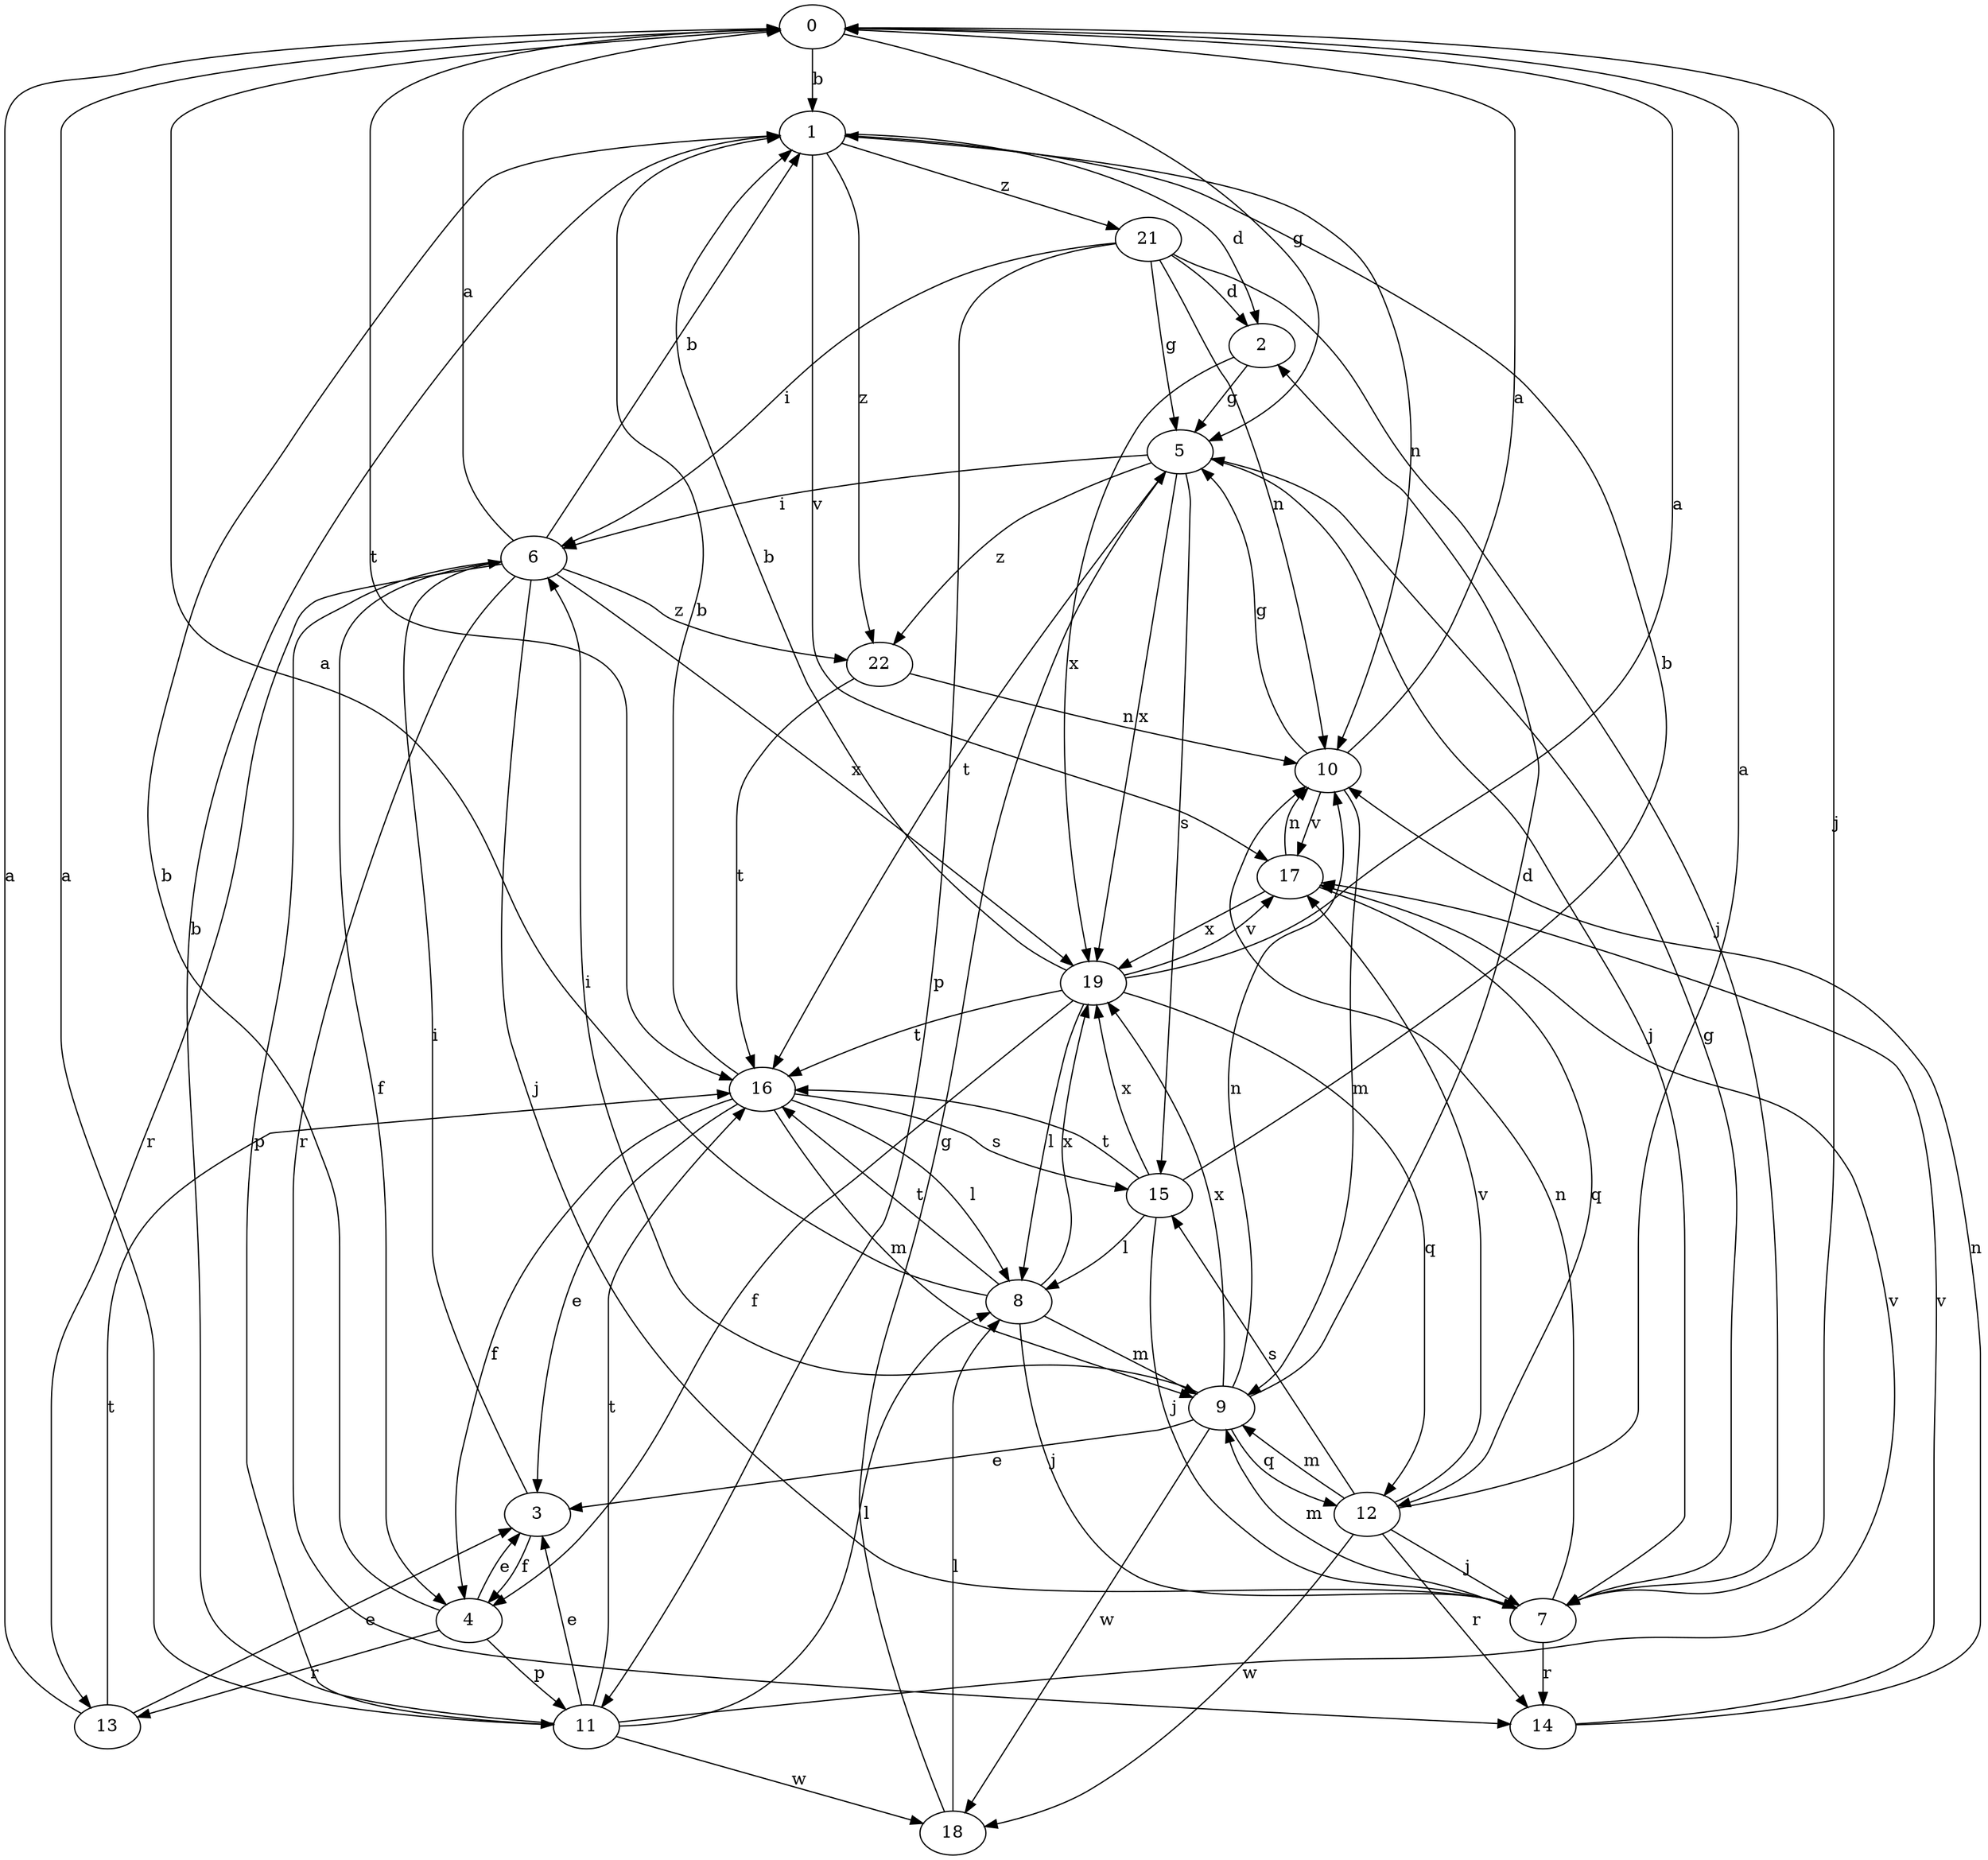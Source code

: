 strict digraph  {
0;
1;
2;
3;
4;
5;
6;
7;
8;
9;
10;
11;
12;
13;
14;
15;
16;
17;
18;
19;
21;
22;
0 -> 1  [label=b];
0 -> 5  [label=g];
0 -> 7  [label=j];
0 -> 16  [label=t];
1 -> 2  [label=d];
1 -> 10  [label=n];
1 -> 17  [label=v];
1 -> 21  [label=z];
1 -> 22  [label=z];
2 -> 5  [label=g];
2 -> 19  [label=x];
3 -> 4  [label=f];
3 -> 6  [label=i];
4 -> 1  [label=b];
4 -> 3  [label=e];
4 -> 11  [label=p];
4 -> 13  [label=r];
5 -> 6  [label=i];
5 -> 7  [label=j];
5 -> 15  [label=s];
5 -> 16  [label=t];
5 -> 19  [label=x];
5 -> 22  [label=z];
6 -> 0  [label=a];
6 -> 1  [label=b];
6 -> 4  [label=f];
6 -> 7  [label=j];
6 -> 11  [label=p];
6 -> 13  [label=r];
6 -> 14  [label=r];
6 -> 19  [label=x];
6 -> 22  [label=z];
7 -> 5  [label=g];
7 -> 9  [label=m];
7 -> 10  [label=n];
7 -> 14  [label=r];
8 -> 0  [label=a];
8 -> 7  [label=j];
8 -> 9  [label=m];
8 -> 16  [label=t];
8 -> 19  [label=x];
9 -> 2  [label=d];
9 -> 3  [label=e];
9 -> 6  [label=i];
9 -> 10  [label=n];
9 -> 12  [label=q];
9 -> 18  [label=w];
9 -> 19  [label=x];
10 -> 0  [label=a];
10 -> 5  [label=g];
10 -> 9  [label=m];
10 -> 17  [label=v];
11 -> 0  [label=a];
11 -> 1  [label=b];
11 -> 3  [label=e];
11 -> 8  [label=l];
11 -> 16  [label=t];
11 -> 17  [label=v];
11 -> 18  [label=w];
12 -> 0  [label=a];
12 -> 7  [label=j];
12 -> 9  [label=m];
12 -> 14  [label=r];
12 -> 15  [label=s];
12 -> 17  [label=v];
12 -> 18  [label=w];
13 -> 0  [label=a];
13 -> 3  [label=e];
13 -> 16  [label=t];
14 -> 10  [label=n];
14 -> 17  [label=v];
15 -> 1  [label=b];
15 -> 7  [label=j];
15 -> 8  [label=l];
15 -> 16  [label=t];
15 -> 19  [label=x];
16 -> 1  [label=b];
16 -> 3  [label=e];
16 -> 4  [label=f];
16 -> 8  [label=l];
16 -> 9  [label=m];
16 -> 15  [label=s];
17 -> 10  [label=n];
17 -> 12  [label=q];
17 -> 19  [label=x];
18 -> 5  [label=g];
18 -> 8  [label=l];
19 -> 0  [label=a];
19 -> 1  [label=b];
19 -> 4  [label=f];
19 -> 8  [label=l];
19 -> 12  [label=q];
19 -> 16  [label=t];
19 -> 17  [label=v];
21 -> 2  [label=d];
21 -> 5  [label=g];
21 -> 6  [label=i];
21 -> 7  [label=j];
21 -> 10  [label=n];
21 -> 11  [label=p];
22 -> 10  [label=n];
22 -> 16  [label=t];
}
